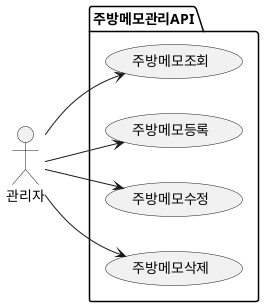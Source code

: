 @startuml Kitchen Memo Usecase

left to right direction

actor "관리자" as user

package 주방메모관리API{
  usecase 주방메모조회 AS UC11
  usecase 주방메모등록 AS UC12
  usecase 주방메모수정 AS UC13
  usecase 주방메모삭제 AS UC14
}

' 사용자
user --> UC11
user --> UC12
user --> UC13
user --> UC14

@enduml